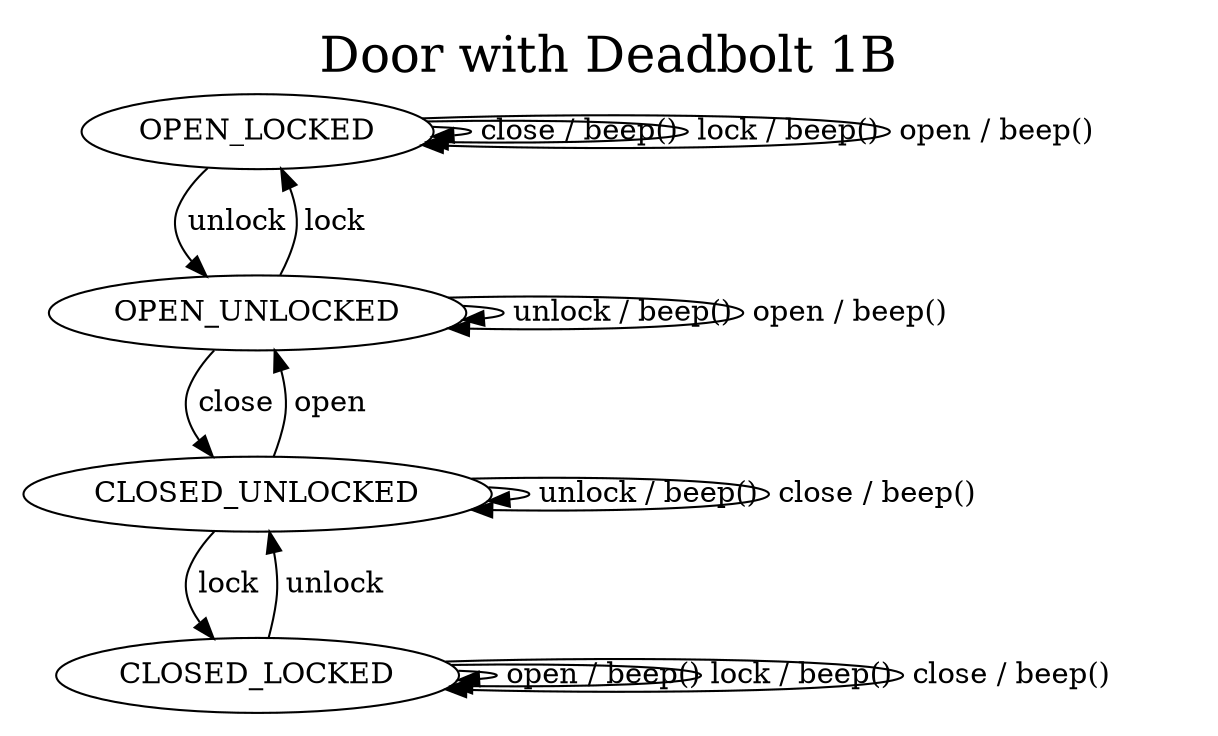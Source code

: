 digraph light_switch
{
    rankdir="TB"
    margin="0.1"
    labelloc="t"
    label="Door with Deadbolt 1B"
    fontsize="24"
    
    
    OPEN_LOCKED -> OPEN_UNLOCKED [ label=" unlock " ]
    OPEN_UNLOCKED -> OPEN_LOCKED [ label=" lock " ]

    CLOSED_LOCKED-> CLOSED_UNLOCKED [ label=" unlock " ]
    CLOSED_UNLOCKED -> CLOSED_LOCKED [ label=" lock " ]
    
    OPEN_UNLOCKED -> CLOSED_UNLOCKED [ label=" close " ]
    CLOSED_UNLOCKED -> OPEN_UNLOCKED [ label=" open " ]



    OPEN_LOCKED -> OPEN_LOCKED [ label=" close / beep() " ]
    CLOSED_LOCKED -> CLOSED_LOCKED [ label=" open / beep()" ]

    OPEN_LOCKED -> OPEN_LOCKED [ label=" lock / beep() " ]
    OPEN_UNLOCKED -> OPEN_UNLOCKED [ label=" unlock / beep() " ]

    CLOSED_LOCKED -> CLOSED_LOCKED [ label=" lock / beep() " ]
    CLOSED_UNLOCKED -> CLOSED_UNLOCKED [ label=" unlock / beep() " ]

    OPEN_LOCKED -> OPEN_LOCKED [ label=" open / beep() " ]
    OPEN_UNLOCKED -> OPEN_UNLOCKED [ label=" open / beep() " ]

    CLOSED_LOCKED -> CLOSED_LOCKED [ label=" close / beep() " ]
    CLOSED_UNLOCKED -> CLOSED_UNLOCKED [ label=" close / beep() " ]
}